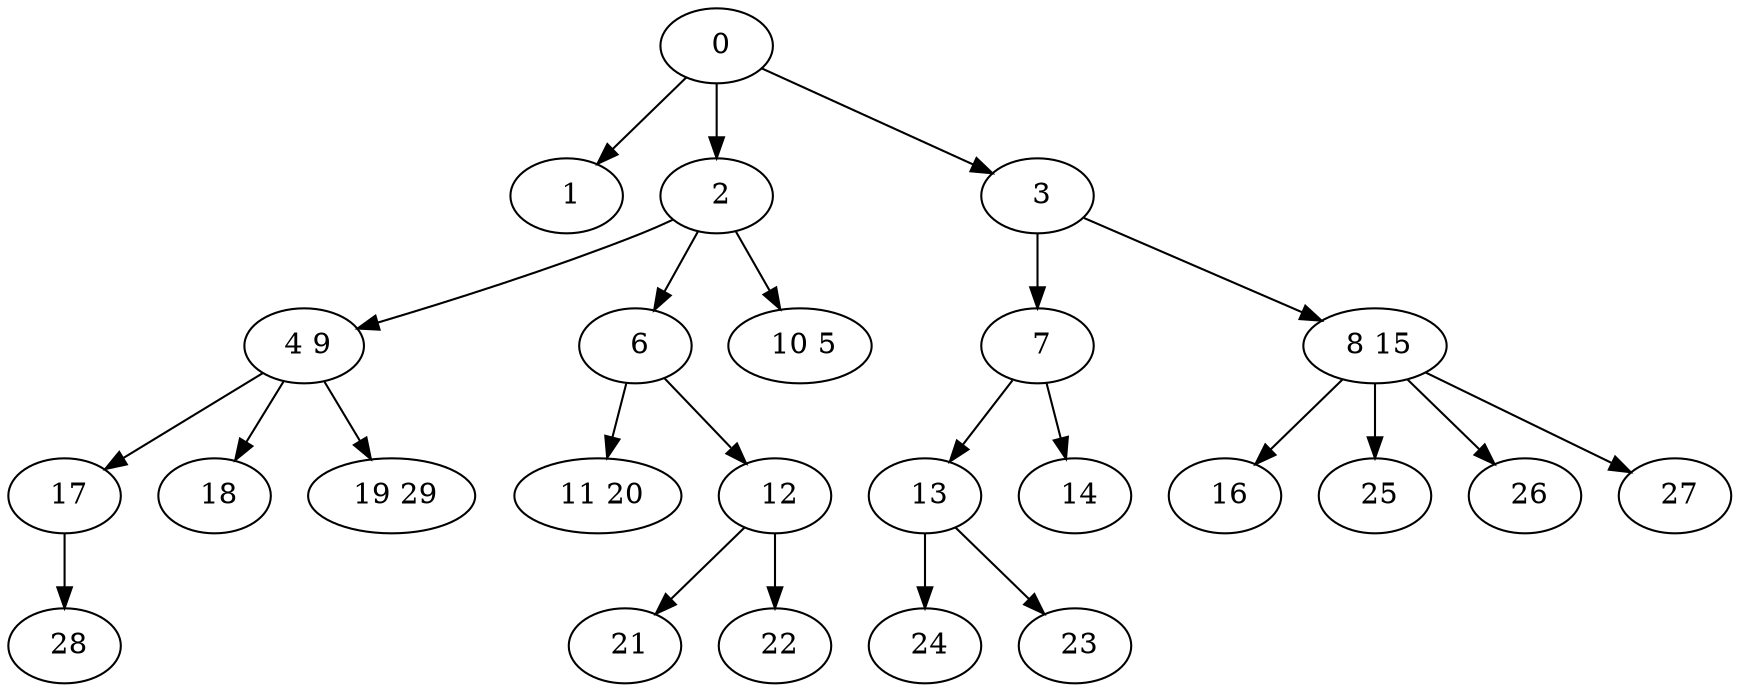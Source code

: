 digraph mytree {
" 0" -> " 1";
" 0" -> " 2";
" 0" -> " 3";
" 1";
" 2" -> " 4 9";
" 2" -> " 6";
" 2" -> " 10 5";
" 3" -> " 7";
" 3" -> " 8 15";
" 4 9" -> " 17";
" 4 9" -> " 18";
" 4 9" -> " 19 29";
" 6" -> " 11 20";
" 6" -> " 12";
" 10 5";
" 7" -> " 13";
" 7" -> " 14";
" 8 15" -> " 16";
" 8 15" -> " 25";
" 8 15" -> " 26";
" 8 15" -> " 27";
" 11 20";
" 12" -> " 21";
" 12" -> " 22";
" 13" -> " 24";
" 13" -> " 23";
" 14";
" 17" -> " 28";
" 18";
" 19 29";
" 21";
" 22";
" 24";
" 28";
" 16";
" 25";
" 26";
" 27";
" 23";
}
